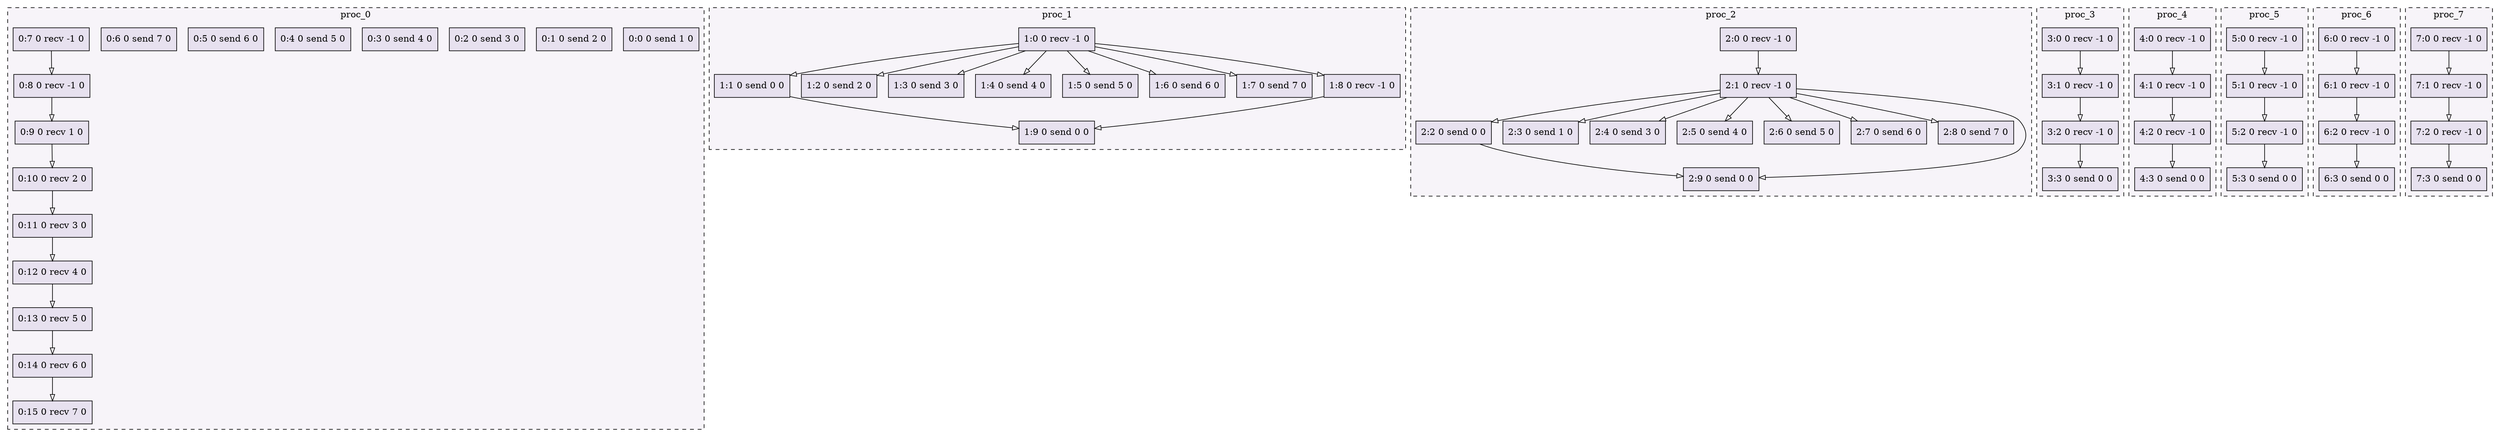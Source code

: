 digraph{node[shape=record style=filled colorscheme=purd9 fillcolor=2];subgraph cluster0{style=dashed;colorscheme=purd9;bgcolor=1;edge[arrowhead=empty];label=proc_0;0[label="0:0 0 send 1 0"];1[label="0:1 0 send 2 0"];2[label="0:2 0 send 3 0"];3[label="0:3 0 send 4 0"];4[label="0:4 0 send 5 0"];5[label="0:5 0 send 6 0"];6[label="0:6 0 send 7 0"];7[label="0:7 0 recv -1 0"];8[label="0:8 0 recv -1 0"];9[label="0:9 0 recv 1 0"];10[label="0:10 0 recv 2 0"];11[label="0:11 0 recv 3 0"];12[label="0:12 0 recv 4 0"];13[label="0:13 0 recv 5 0"];14[label="0:14 0 recv 6 0"];15[label="0:15 0 recv 7 0"];7->8;8->9;9->10;10->11;11->12;12->13;13->14;14->15;}subgraph cluster1{style=dashed;colorscheme=purd9;bgcolor=1;edge[arrowhead=empty];label=proc_1;16[label="1:0 0 recv -1 0"];17[label="1:1 0 send 0 0"];18[label="1:2 0 send 2 0"];19[label="1:3 0 send 3 0"];20[label="1:4 0 send 4 0"];21[label="1:5 0 send 5 0"];22[label="1:6 0 send 6 0"];23[label="1:7 0 send 7 0"];24[label="1:8 0 recv -1 0"];25[label="1:9 0 send 0 0"];16->17;16->18;16->19;16->20;16->21;16->22;16->23;16->24;24->25;17->25;}subgraph cluster2{style=dashed;colorscheme=purd9;bgcolor=1;edge[arrowhead=empty];label=proc_2;26[label="2:0 0 recv -1 0"];27[label="2:1 0 recv -1 0"];28[label="2:2 0 send 0 0"];29[label="2:3 0 send 1 0"];30[label="2:4 0 send 3 0"];31[label="2:5 0 send 4 0"];32[label="2:6 0 send 5 0"];33[label="2:7 0 send 6 0"];34[label="2:8 0 send 7 0"];35[label="2:9 0 send 0 0"];26->27;27->28;27->29;27->30;27->31;27->32;27->33;27->34;28->35;27->35;}subgraph cluster3{style=dashed;colorscheme=purd9;bgcolor=1;edge[arrowhead=empty];label=proc_3;36[label="3:0 0 recv -1 0"];37[label="3:1 0 recv -1 0"];38[label="3:2 0 recv -1 0"];39[label="3:3 0 send 0 0"];36->37;37->38;38->39;}subgraph cluster4{style=dashed;colorscheme=purd9;bgcolor=1;edge[arrowhead=empty];label=proc_4;40[label="4:0 0 recv -1 0"];41[label="4:1 0 recv -1 0"];42[label="4:2 0 recv -1 0"];43[label="4:3 0 send 0 0"];40->41;41->42;42->43;}subgraph cluster5{style=dashed;colorscheme=purd9;bgcolor=1;edge[arrowhead=empty];label=proc_5;44[label="5:0 0 recv -1 0"];45[label="5:1 0 recv -1 0"];46[label="5:2 0 recv -1 0"];47[label="5:3 0 send 0 0"];44->45;45->46;46->47;}subgraph cluster6{style=dashed;colorscheme=purd9;bgcolor=1;edge[arrowhead=empty];label=proc_6;48[label="6:0 0 recv -1 0"];49[label="6:1 0 recv -1 0"];50[label="6:2 0 recv -1 0"];51[label="6:3 0 send 0 0"];48->49;49->50;50->51;}subgraph cluster7{style=dashed;colorscheme=purd9;bgcolor=1;edge[arrowhead=empty];label=proc_7;52[label="7:0 0 recv -1 0"];53[label="7:1 0 recv -1 0"];54[label="7:2 0 recv -1 0"];55[label="7:3 0 send 0 0"];52->53;53->54;54->55;}}